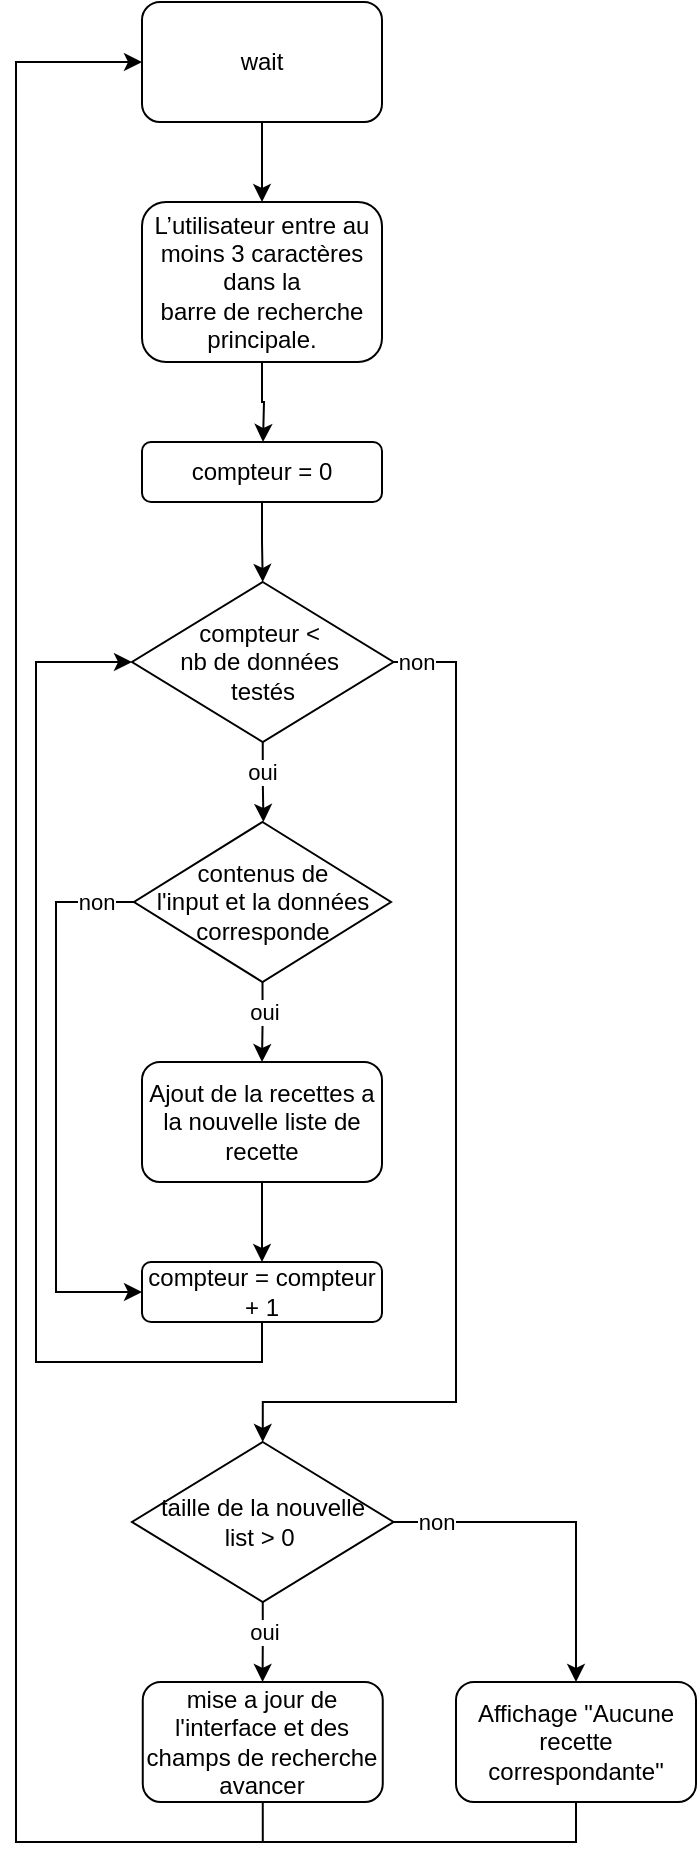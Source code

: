 <mxfile version="20.8.5" type="github">
  <diagram id="k76ryEIm_YTQEEgROJZa" name="Page-1">
    <mxGraphModel dx="1600" dy="912" grid="1" gridSize="10" guides="1" tooltips="1" connect="1" arrows="1" fold="1" page="1" pageScale="1" pageWidth="827" pageHeight="1169" math="0" shadow="0">
      <root>
        <mxCell id="0" />
        <mxCell id="1" parent="0" />
        <mxCell id="hdjzuRKUstXomJ2-e3ao-53" style="edgeStyle=orthogonalEdgeStyle;rounded=0;orthogonalLoop=1;jettySize=auto;html=1;exitX=0.5;exitY=1;exitDx=0;exitDy=0;entryX=0.5;entryY=0;entryDx=0;entryDy=0;fontSize=10;" parent="1" edge="1">
          <mxGeometry relative="1" as="geometry">
            <Array as="points">
              <mxPoint x="414" y="750" />
              <mxPoint x="235" y="750" />
              <mxPoint x="235" y="480" />
            </Array>
            <mxPoint x="414" y="480" as="targetPoint" />
          </mxGeometry>
        </mxCell>
        <mxCell id="I33Yapyme5dKVXicGY-A-16" style="edgeStyle=orthogonalEdgeStyle;rounded=0;orthogonalLoop=1;jettySize=auto;html=1;exitX=0.5;exitY=1;exitDx=0;exitDy=0;entryX=0.5;entryY=0;entryDx=0;entryDy=0;" parent="1" source="I33Yapyme5dKVXicGY-A-2" edge="1">
          <mxGeometry relative="1" as="geometry">
            <mxPoint x="413.5" y="220" as="targetPoint" />
          </mxGeometry>
        </mxCell>
        <mxCell id="I33Yapyme5dKVXicGY-A-2" value="L’utilisateur entre au moins 3 caractères dans la&lt;br&gt;barre de recherche principale." style="rounded=1;whiteSpace=wrap;html=1;" parent="1" vertex="1">
          <mxGeometry x="353" y="100" width="120" height="80" as="geometry" />
        </mxCell>
        <mxCell id="I33Yapyme5dKVXicGY-A-18" style="edgeStyle=orthogonalEdgeStyle;rounded=0;orthogonalLoop=1;jettySize=auto;html=1;exitX=0.5;exitY=1;exitDx=0;exitDy=0;entryX=0.5;entryY=0;entryDx=0;entryDy=0;" parent="1" source="I33Yapyme5dKVXicGY-A-17" target="I33Yapyme5dKVXicGY-A-2" edge="1">
          <mxGeometry relative="1" as="geometry" />
        </mxCell>
        <mxCell id="I33Yapyme5dKVXicGY-A-17" value="wait" style="rounded=1;whiteSpace=wrap;html=1;" parent="1" vertex="1">
          <mxGeometry x="353" width="120" height="60" as="geometry" />
        </mxCell>
        <mxCell id="I33Yapyme5dKVXicGY-A-21" style="edgeStyle=orthogonalEdgeStyle;rounded=0;orthogonalLoop=1;jettySize=auto;html=1;exitX=0.5;exitY=1;exitDx=0;exitDy=0;entryX=0.5;entryY=0;entryDx=0;entryDy=0;" parent="1" source="I33Yapyme5dKVXicGY-A-19" target="I33Yapyme5dKVXicGY-A-20" edge="1">
          <mxGeometry relative="1" as="geometry" />
        </mxCell>
        <mxCell id="I33Yapyme5dKVXicGY-A-19" value="compteur = 0" style="rounded=1;whiteSpace=wrap;html=1;" parent="1" vertex="1">
          <mxGeometry x="353" y="220" width="120" height="30" as="geometry" />
        </mxCell>
        <mxCell id="I33Yapyme5dKVXicGY-A-22" style="edgeStyle=orthogonalEdgeStyle;rounded=0;orthogonalLoop=1;jettySize=auto;html=1;exitX=0.5;exitY=1;exitDx=0;exitDy=0;" parent="1" source="I33Yapyme5dKVXicGY-A-20" edge="1">
          <mxGeometry relative="1" as="geometry">
            <mxPoint x="413.724" y="410" as="targetPoint" />
          </mxGeometry>
        </mxCell>
        <mxCell id="I33Yapyme5dKVXicGY-A-24" value="oui" style="edgeLabel;html=1;align=center;verticalAlign=middle;resizable=0;points=[];" parent="I33Yapyme5dKVXicGY-A-22" vertex="1" connectable="0">
          <mxGeometry x="-0.297" y="-1" relative="1" as="geometry">
            <mxPoint as="offset" />
          </mxGeometry>
        </mxCell>
        <mxCell id="I33Yapyme5dKVXicGY-A-42" style="edgeStyle=orthogonalEdgeStyle;rounded=0;orthogonalLoop=1;jettySize=auto;html=1;exitX=1;exitY=0.5;exitDx=0;exitDy=0;entryX=0.5;entryY=0;entryDx=0;entryDy=0;" parent="1" source="I33Yapyme5dKVXicGY-A-20" target="I33Yapyme5dKVXicGY-A-41" edge="1">
          <mxGeometry relative="1" as="geometry">
            <Array as="points">
              <mxPoint x="510" y="330" />
              <mxPoint x="510" y="700" />
              <mxPoint x="413" y="700" />
            </Array>
          </mxGeometry>
        </mxCell>
        <mxCell id="I33Yapyme5dKVXicGY-A-43" value="non&lt;br&gt;" style="edgeLabel;html=1;align=center;verticalAlign=middle;resizable=0;points=[];" parent="I33Yapyme5dKVXicGY-A-42" vertex="1" connectable="0">
          <mxGeometry x="-0.98" relative="1" as="geometry">
            <mxPoint x="6" as="offset" />
          </mxGeometry>
        </mxCell>
        <mxCell id="I33Yapyme5dKVXicGY-A-20" value="compteur &amp;lt;&amp;nbsp;&lt;br&gt;nb de données&amp;nbsp;&lt;br&gt;testés" style="rhombus;whiteSpace=wrap;html=1;" parent="1" vertex="1">
          <mxGeometry x="348" y="290" width="130.75" height="80" as="geometry" />
        </mxCell>
        <mxCell id="I33Yapyme5dKVXicGY-A-26" style="edgeStyle=orthogonalEdgeStyle;rounded=0;orthogonalLoop=1;jettySize=auto;html=1;exitX=0.5;exitY=1;exitDx=0;exitDy=0;entryX=0.5;entryY=0;entryDx=0;entryDy=0;" parent="1" source="I33Yapyme5dKVXicGY-A-23" target="I33Yapyme5dKVXicGY-A-25" edge="1">
          <mxGeometry relative="1" as="geometry" />
        </mxCell>
        <mxCell id="I33Yapyme5dKVXicGY-A-27" value="oui&lt;br&gt;" style="edgeLabel;html=1;align=center;verticalAlign=middle;resizable=0;points=[];" parent="I33Yapyme5dKVXicGY-A-26" vertex="1" connectable="0">
          <mxGeometry x="-0.257" relative="1" as="geometry">
            <mxPoint as="offset" />
          </mxGeometry>
        </mxCell>
        <mxCell id="I33Yapyme5dKVXicGY-A-38" style="edgeStyle=orthogonalEdgeStyle;rounded=0;orthogonalLoop=1;jettySize=auto;html=1;exitX=0;exitY=0.5;exitDx=0;exitDy=0;entryX=0;entryY=0.5;entryDx=0;entryDy=0;" parent="1" source="I33Yapyme5dKVXicGY-A-23" target="I33Yapyme5dKVXicGY-A-36" edge="1">
          <mxGeometry relative="1" as="geometry">
            <Array as="points">
              <mxPoint x="310" y="450" />
              <mxPoint x="310" y="645" />
            </Array>
          </mxGeometry>
        </mxCell>
        <mxCell id="I33Yapyme5dKVXicGY-A-39" value="non" style="edgeLabel;html=1;align=center;verticalAlign=middle;resizable=0;points=[];" parent="I33Yapyme5dKVXicGY-A-38" vertex="1" connectable="0">
          <mxGeometry x="-0.948" relative="1" as="geometry">
            <mxPoint x="-12" as="offset" />
          </mxGeometry>
        </mxCell>
        <mxCell id="I33Yapyme5dKVXicGY-A-23" value="contenus de &lt;br&gt;l&#39;input et la données corresponde" style="rhombus;whiteSpace=wrap;html=1;" parent="1" vertex="1">
          <mxGeometry x="349" y="410" width="128.5" height="80" as="geometry" />
        </mxCell>
        <mxCell id="I33Yapyme5dKVXicGY-A-37" style="edgeStyle=orthogonalEdgeStyle;rounded=0;orthogonalLoop=1;jettySize=auto;html=1;exitX=0.5;exitY=1;exitDx=0;exitDy=0;entryX=0.5;entryY=0;entryDx=0;entryDy=0;" parent="1" source="I33Yapyme5dKVXicGY-A-25" target="I33Yapyme5dKVXicGY-A-36" edge="1">
          <mxGeometry relative="1" as="geometry" />
        </mxCell>
        <mxCell id="I33Yapyme5dKVXicGY-A-25" value="Ajout de la recettes a la nouvelle liste de recette" style="rounded=1;whiteSpace=wrap;html=1;" parent="1" vertex="1">
          <mxGeometry x="353" y="530" width="120" height="60" as="geometry" />
        </mxCell>
        <mxCell id="I33Yapyme5dKVXicGY-A-40" style="edgeStyle=orthogonalEdgeStyle;rounded=0;orthogonalLoop=1;jettySize=auto;html=1;exitX=0.5;exitY=1;exitDx=0;exitDy=0;entryX=0;entryY=0.5;entryDx=0;entryDy=0;" parent="1" source="I33Yapyme5dKVXicGY-A-36" target="I33Yapyme5dKVXicGY-A-20" edge="1">
          <mxGeometry relative="1" as="geometry">
            <Array as="points">
              <mxPoint x="413" y="680" />
              <mxPoint x="300" y="680" />
              <mxPoint x="300" y="330" />
            </Array>
          </mxGeometry>
        </mxCell>
        <mxCell id="I33Yapyme5dKVXicGY-A-36" value="compteur = compteur + 1" style="rounded=1;whiteSpace=wrap;html=1;" parent="1" vertex="1">
          <mxGeometry x="353" y="630" width="120" height="30" as="geometry" />
        </mxCell>
        <mxCell id="I33Yapyme5dKVXicGY-A-44" style="edgeStyle=orthogonalEdgeStyle;rounded=0;orthogonalLoop=1;jettySize=auto;html=1;exitX=0.5;exitY=1;exitDx=0;exitDy=0;" parent="1" source="I33Yapyme5dKVXicGY-A-41" edge="1">
          <mxGeometry relative="1" as="geometry">
            <mxPoint x="413.286" y="840" as="targetPoint" />
          </mxGeometry>
        </mxCell>
        <mxCell id="I33Yapyme5dKVXicGY-A-45" value="oui" style="edgeLabel;html=1;align=center;verticalAlign=middle;resizable=0;points=[];" parent="I33Yapyme5dKVXicGY-A-44" vertex="1" connectable="0">
          <mxGeometry x="-0.279" relative="1" as="geometry">
            <mxPoint as="offset" />
          </mxGeometry>
        </mxCell>
        <mxCell id="I33Yapyme5dKVXicGY-A-48" style="edgeStyle=orthogonalEdgeStyle;rounded=0;orthogonalLoop=1;jettySize=auto;html=1;exitX=1;exitY=0.5;exitDx=0;exitDy=0;entryX=0.5;entryY=0;entryDx=0;entryDy=0;" parent="1" source="I33Yapyme5dKVXicGY-A-41" target="I33Yapyme5dKVXicGY-A-47" edge="1">
          <mxGeometry relative="1" as="geometry" />
        </mxCell>
        <mxCell id="I33Yapyme5dKVXicGY-A-49" value="non" style="edgeLabel;html=1;align=center;verticalAlign=middle;resizable=0;points=[];" parent="I33Yapyme5dKVXicGY-A-48" vertex="1" connectable="0">
          <mxGeometry x="-0.32" y="1" relative="1" as="geometry">
            <mxPoint x="-37" y="1" as="offset" />
          </mxGeometry>
        </mxCell>
        <mxCell id="I33Yapyme5dKVXicGY-A-41" value="taille de la nouvelle &lt;br&gt;list &amp;gt; 0&amp;nbsp;" style="rhombus;whiteSpace=wrap;html=1;" parent="1" vertex="1">
          <mxGeometry x="348" y="720" width="130.75" height="80" as="geometry" />
        </mxCell>
        <mxCell id="F-2LSbJDDw59dDuUQhcP-1" style="edgeStyle=orthogonalEdgeStyle;rounded=0;orthogonalLoop=1;jettySize=auto;html=1;exitX=0.5;exitY=1;exitDx=0;exitDy=0;entryX=0;entryY=0.5;entryDx=0;entryDy=0;" edge="1" parent="1" source="I33Yapyme5dKVXicGY-A-46" target="I33Yapyme5dKVXicGY-A-17">
          <mxGeometry relative="1" as="geometry">
            <Array as="points">
              <mxPoint x="413" y="920" />
              <mxPoint x="290" y="920" />
              <mxPoint x="290" y="30" />
            </Array>
          </mxGeometry>
        </mxCell>
        <mxCell id="I33Yapyme5dKVXicGY-A-46" value="mise a jour de l&#39;interface et des champs de recherche avancer" style="rounded=1;whiteSpace=wrap;html=1;" parent="1" vertex="1">
          <mxGeometry x="353.38" y="840" width="120" height="60" as="geometry" />
        </mxCell>
        <mxCell id="F-2LSbJDDw59dDuUQhcP-2" style="edgeStyle=orthogonalEdgeStyle;rounded=0;orthogonalLoop=1;jettySize=auto;html=1;exitX=0.5;exitY=1;exitDx=0;exitDy=0;endArrow=none;endFill=0;" edge="1" parent="1" source="I33Yapyme5dKVXicGY-A-47">
          <mxGeometry relative="1" as="geometry">
            <mxPoint x="410" y="920" as="targetPoint" />
            <Array as="points">
              <mxPoint x="570" y="920" />
              <mxPoint x="420" y="920" />
            </Array>
          </mxGeometry>
        </mxCell>
        <mxCell id="I33Yapyme5dKVXicGY-A-47" value="Affichage &quot;Aucune recette correspondante&quot;" style="rounded=1;whiteSpace=wrap;html=1;" parent="1" vertex="1">
          <mxGeometry x="510" y="840" width="120" height="60" as="geometry" />
        </mxCell>
      </root>
    </mxGraphModel>
  </diagram>
</mxfile>
